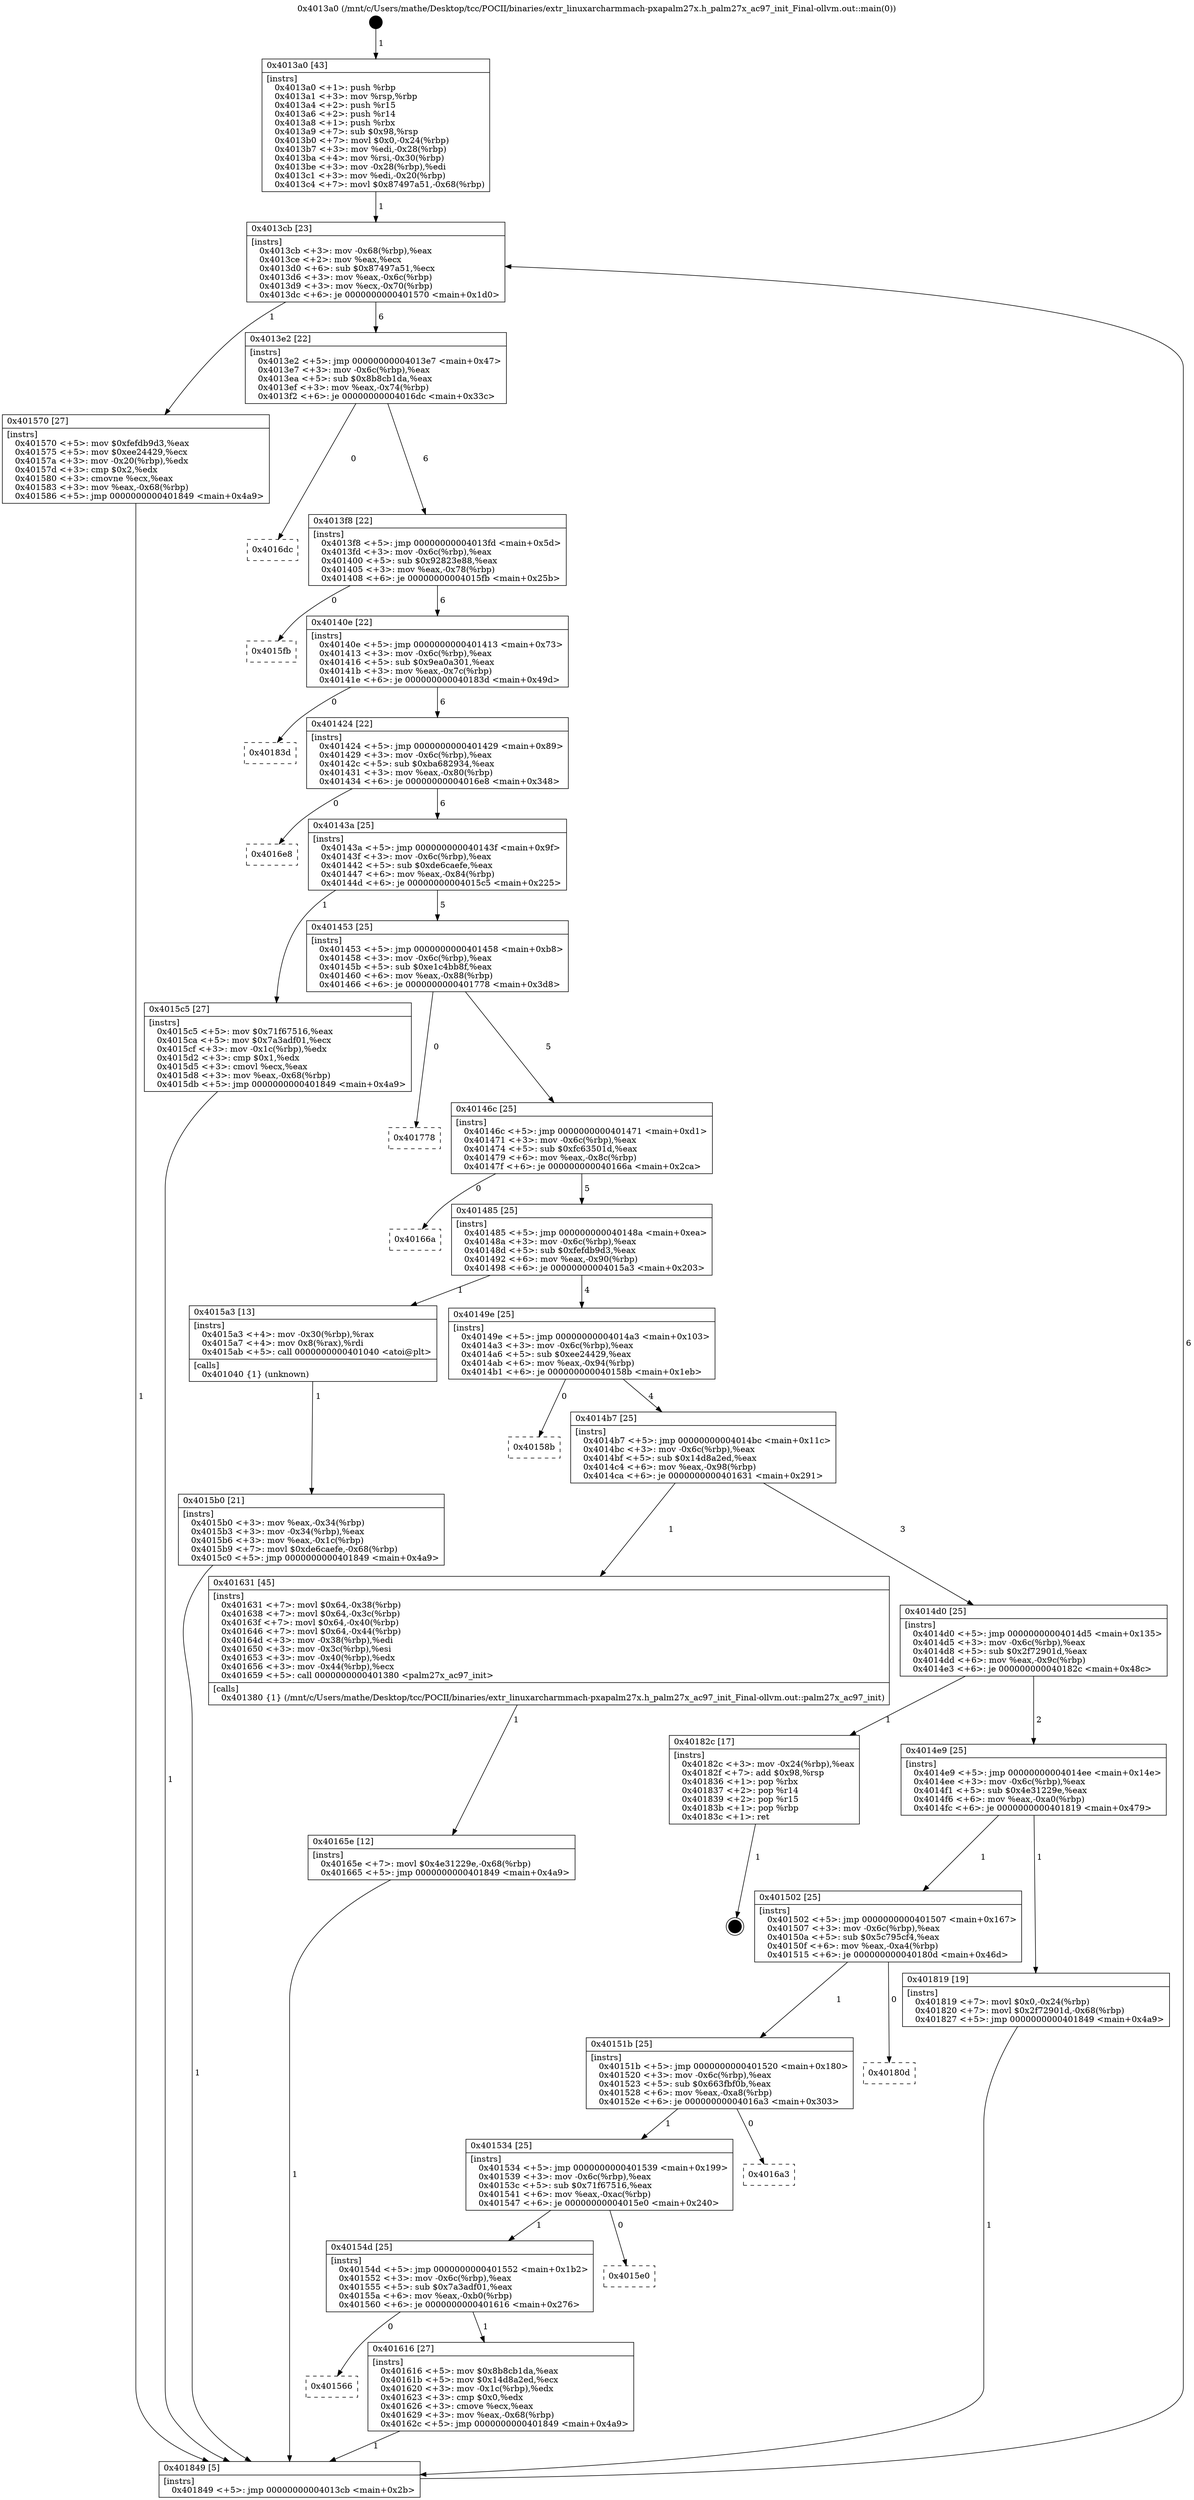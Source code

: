 digraph "0x4013a0" {
  label = "0x4013a0 (/mnt/c/Users/mathe/Desktop/tcc/POCII/binaries/extr_linuxarcharmmach-pxapalm27x.h_palm27x_ac97_init_Final-ollvm.out::main(0))"
  labelloc = "t"
  node[shape=record]

  Entry [label="",width=0.3,height=0.3,shape=circle,fillcolor=black,style=filled]
  "0x4013cb" [label="{
     0x4013cb [23]\l
     | [instrs]\l
     &nbsp;&nbsp;0x4013cb \<+3\>: mov -0x68(%rbp),%eax\l
     &nbsp;&nbsp;0x4013ce \<+2\>: mov %eax,%ecx\l
     &nbsp;&nbsp;0x4013d0 \<+6\>: sub $0x87497a51,%ecx\l
     &nbsp;&nbsp;0x4013d6 \<+3\>: mov %eax,-0x6c(%rbp)\l
     &nbsp;&nbsp;0x4013d9 \<+3\>: mov %ecx,-0x70(%rbp)\l
     &nbsp;&nbsp;0x4013dc \<+6\>: je 0000000000401570 \<main+0x1d0\>\l
  }"]
  "0x401570" [label="{
     0x401570 [27]\l
     | [instrs]\l
     &nbsp;&nbsp;0x401570 \<+5\>: mov $0xfefdb9d3,%eax\l
     &nbsp;&nbsp;0x401575 \<+5\>: mov $0xee24429,%ecx\l
     &nbsp;&nbsp;0x40157a \<+3\>: mov -0x20(%rbp),%edx\l
     &nbsp;&nbsp;0x40157d \<+3\>: cmp $0x2,%edx\l
     &nbsp;&nbsp;0x401580 \<+3\>: cmovne %ecx,%eax\l
     &nbsp;&nbsp;0x401583 \<+3\>: mov %eax,-0x68(%rbp)\l
     &nbsp;&nbsp;0x401586 \<+5\>: jmp 0000000000401849 \<main+0x4a9\>\l
  }"]
  "0x4013e2" [label="{
     0x4013e2 [22]\l
     | [instrs]\l
     &nbsp;&nbsp;0x4013e2 \<+5\>: jmp 00000000004013e7 \<main+0x47\>\l
     &nbsp;&nbsp;0x4013e7 \<+3\>: mov -0x6c(%rbp),%eax\l
     &nbsp;&nbsp;0x4013ea \<+5\>: sub $0x8b8cb1da,%eax\l
     &nbsp;&nbsp;0x4013ef \<+3\>: mov %eax,-0x74(%rbp)\l
     &nbsp;&nbsp;0x4013f2 \<+6\>: je 00000000004016dc \<main+0x33c\>\l
  }"]
  "0x401849" [label="{
     0x401849 [5]\l
     | [instrs]\l
     &nbsp;&nbsp;0x401849 \<+5\>: jmp 00000000004013cb \<main+0x2b\>\l
  }"]
  "0x4013a0" [label="{
     0x4013a0 [43]\l
     | [instrs]\l
     &nbsp;&nbsp;0x4013a0 \<+1\>: push %rbp\l
     &nbsp;&nbsp;0x4013a1 \<+3\>: mov %rsp,%rbp\l
     &nbsp;&nbsp;0x4013a4 \<+2\>: push %r15\l
     &nbsp;&nbsp;0x4013a6 \<+2\>: push %r14\l
     &nbsp;&nbsp;0x4013a8 \<+1\>: push %rbx\l
     &nbsp;&nbsp;0x4013a9 \<+7\>: sub $0x98,%rsp\l
     &nbsp;&nbsp;0x4013b0 \<+7\>: movl $0x0,-0x24(%rbp)\l
     &nbsp;&nbsp;0x4013b7 \<+3\>: mov %edi,-0x28(%rbp)\l
     &nbsp;&nbsp;0x4013ba \<+4\>: mov %rsi,-0x30(%rbp)\l
     &nbsp;&nbsp;0x4013be \<+3\>: mov -0x28(%rbp),%edi\l
     &nbsp;&nbsp;0x4013c1 \<+3\>: mov %edi,-0x20(%rbp)\l
     &nbsp;&nbsp;0x4013c4 \<+7\>: movl $0x87497a51,-0x68(%rbp)\l
  }"]
  Exit [label="",width=0.3,height=0.3,shape=circle,fillcolor=black,style=filled,peripheries=2]
  "0x4016dc" [label="{
     0x4016dc\l
  }", style=dashed]
  "0x4013f8" [label="{
     0x4013f8 [22]\l
     | [instrs]\l
     &nbsp;&nbsp;0x4013f8 \<+5\>: jmp 00000000004013fd \<main+0x5d\>\l
     &nbsp;&nbsp;0x4013fd \<+3\>: mov -0x6c(%rbp),%eax\l
     &nbsp;&nbsp;0x401400 \<+5\>: sub $0x92823e88,%eax\l
     &nbsp;&nbsp;0x401405 \<+3\>: mov %eax,-0x78(%rbp)\l
     &nbsp;&nbsp;0x401408 \<+6\>: je 00000000004015fb \<main+0x25b\>\l
  }"]
  "0x40165e" [label="{
     0x40165e [12]\l
     | [instrs]\l
     &nbsp;&nbsp;0x40165e \<+7\>: movl $0x4e31229e,-0x68(%rbp)\l
     &nbsp;&nbsp;0x401665 \<+5\>: jmp 0000000000401849 \<main+0x4a9\>\l
  }"]
  "0x4015fb" [label="{
     0x4015fb\l
  }", style=dashed]
  "0x40140e" [label="{
     0x40140e [22]\l
     | [instrs]\l
     &nbsp;&nbsp;0x40140e \<+5\>: jmp 0000000000401413 \<main+0x73\>\l
     &nbsp;&nbsp;0x401413 \<+3\>: mov -0x6c(%rbp),%eax\l
     &nbsp;&nbsp;0x401416 \<+5\>: sub $0x9ea0a301,%eax\l
     &nbsp;&nbsp;0x40141b \<+3\>: mov %eax,-0x7c(%rbp)\l
     &nbsp;&nbsp;0x40141e \<+6\>: je 000000000040183d \<main+0x49d\>\l
  }"]
  "0x401566" [label="{
     0x401566\l
  }", style=dashed]
  "0x40183d" [label="{
     0x40183d\l
  }", style=dashed]
  "0x401424" [label="{
     0x401424 [22]\l
     | [instrs]\l
     &nbsp;&nbsp;0x401424 \<+5\>: jmp 0000000000401429 \<main+0x89\>\l
     &nbsp;&nbsp;0x401429 \<+3\>: mov -0x6c(%rbp),%eax\l
     &nbsp;&nbsp;0x40142c \<+5\>: sub $0xba682934,%eax\l
     &nbsp;&nbsp;0x401431 \<+3\>: mov %eax,-0x80(%rbp)\l
     &nbsp;&nbsp;0x401434 \<+6\>: je 00000000004016e8 \<main+0x348\>\l
  }"]
  "0x401616" [label="{
     0x401616 [27]\l
     | [instrs]\l
     &nbsp;&nbsp;0x401616 \<+5\>: mov $0x8b8cb1da,%eax\l
     &nbsp;&nbsp;0x40161b \<+5\>: mov $0x14d8a2ed,%ecx\l
     &nbsp;&nbsp;0x401620 \<+3\>: mov -0x1c(%rbp),%edx\l
     &nbsp;&nbsp;0x401623 \<+3\>: cmp $0x0,%edx\l
     &nbsp;&nbsp;0x401626 \<+3\>: cmove %ecx,%eax\l
     &nbsp;&nbsp;0x401629 \<+3\>: mov %eax,-0x68(%rbp)\l
     &nbsp;&nbsp;0x40162c \<+5\>: jmp 0000000000401849 \<main+0x4a9\>\l
  }"]
  "0x4016e8" [label="{
     0x4016e8\l
  }", style=dashed]
  "0x40143a" [label="{
     0x40143a [25]\l
     | [instrs]\l
     &nbsp;&nbsp;0x40143a \<+5\>: jmp 000000000040143f \<main+0x9f\>\l
     &nbsp;&nbsp;0x40143f \<+3\>: mov -0x6c(%rbp),%eax\l
     &nbsp;&nbsp;0x401442 \<+5\>: sub $0xde6caefe,%eax\l
     &nbsp;&nbsp;0x401447 \<+6\>: mov %eax,-0x84(%rbp)\l
     &nbsp;&nbsp;0x40144d \<+6\>: je 00000000004015c5 \<main+0x225\>\l
  }"]
  "0x40154d" [label="{
     0x40154d [25]\l
     | [instrs]\l
     &nbsp;&nbsp;0x40154d \<+5\>: jmp 0000000000401552 \<main+0x1b2\>\l
     &nbsp;&nbsp;0x401552 \<+3\>: mov -0x6c(%rbp),%eax\l
     &nbsp;&nbsp;0x401555 \<+5\>: sub $0x7a3adf01,%eax\l
     &nbsp;&nbsp;0x40155a \<+6\>: mov %eax,-0xb0(%rbp)\l
     &nbsp;&nbsp;0x401560 \<+6\>: je 0000000000401616 \<main+0x276\>\l
  }"]
  "0x4015c5" [label="{
     0x4015c5 [27]\l
     | [instrs]\l
     &nbsp;&nbsp;0x4015c5 \<+5\>: mov $0x71f67516,%eax\l
     &nbsp;&nbsp;0x4015ca \<+5\>: mov $0x7a3adf01,%ecx\l
     &nbsp;&nbsp;0x4015cf \<+3\>: mov -0x1c(%rbp),%edx\l
     &nbsp;&nbsp;0x4015d2 \<+3\>: cmp $0x1,%edx\l
     &nbsp;&nbsp;0x4015d5 \<+3\>: cmovl %ecx,%eax\l
     &nbsp;&nbsp;0x4015d8 \<+3\>: mov %eax,-0x68(%rbp)\l
     &nbsp;&nbsp;0x4015db \<+5\>: jmp 0000000000401849 \<main+0x4a9\>\l
  }"]
  "0x401453" [label="{
     0x401453 [25]\l
     | [instrs]\l
     &nbsp;&nbsp;0x401453 \<+5\>: jmp 0000000000401458 \<main+0xb8\>\l
     &nbsp;&nbsp;0x401458 \<+3\>: mov -0x6c(%rbp),%eax\l
     &nbsp;&nbsp;0x40145b \<+5\>: sub $0xe1c4bb8f,%eax\l
     &nbsp;&nbsp;0x401460 \<+6\>: mov %eax,-0x88(%rbp)\l
     &nbsp;&nbsp;0x401466 \<+6\>: je 0000000000401778 \<main+0x3d8\>\l
  }"]
  "0x4015e0" [label="{
     0x4015e0\l
  }", style=dashed]
  "0x401778" [label="{
     0x401778\l
  }", style=dashed]
  "0x40146c" [label="{
     0x40146c [25]\l
     | [instrs]\l
     &nbsp;&nbsp;0x40146c \<+5\>: jmp 0000000000401471 \<main+0xd1\>\l
     &nbsp;&nbsp;0x401471 \<+3\>: mov -0x6c(%rbp),%eax\l
     &nbsp;&nbsp;0x401474 \<+5\>: sub $0xfc63501d,%eax\l
     &nbsp;&nbsp;0x401479 \<+6\>: mov %eax,-0x8c(%rbp)\l
     &nbsp;&nbsp;0x40147f \<+6\>: je 000000000040166a \<main+0x2ca\>\l
  }"]
  "0x401534" [label="{
     0x401534 [25]\l
     | [instrs]\l
     &nbsp;&nbsp;0x401534 \<+5\>: jmp 0000000000401539 \<main+0x199\>\l
     &nbsp;&nbsp;0x401539 \<+3\>: mov -0x6c(%rbp),%eax\l
     &nbsp;&nbsp;0x40153c \<+5\>: sub $0x71f67516,%eax\l
     &nbsp;&nbsp;0x401541 \<+6\>: mov %eax,-0xac(%rbp)\l
     &nbsp;&nbsp;0x401547 \<+6\>: je 00000000004015e0 \<main+0x240\>\l
  }"]
  "0x40166a" [label="{
     0x40166a\l
  }", style=dashed]
  "0x401485" [label="{
     0x401485 [25]\l
     | [instrs]\l
     &nbsp;&nbsp;0x401485 \<+5\>: jmp 000000000040148a \<main+0xea\>\l
     &nbsp;&nbsp;0x40148a \<+3\>: mov -0x6c(%rbp),%eax\l
     &nbsp;&nbsp;0x40148d \<+5\>: sub $0xfefdb9d3,%eax\l
     &nbsp;&nbsp;0x401492 \<+6\>: mov %eax,-0x90(%rbp)\l
     &nbsp;&nbsp;0x401498 \<+6\>: je 00000000004015a3 \<main+0x203\>\l
  }"]
  "0x4016a3" [label="{
     0x4016a3\l
  }", style=dashed]
  "0x4015a3" [label="{
     0x4015a3 [13]\l
     | [instrs]\l
     &nbsp;&nbsp;0x4015a3 \<+4\>: mov -0x30(%rbp),%rax\l
     &nbsp;&nbsp;0x4015a7 \<+4\>: mov 0x8(%rax),%rdi\l
     &nbsp;&nbsp;0x4015ab \<+5\>: call 0000000000401040 \<atoi@plt\>\l
     | [calls]\l
     &nbsp;&nbsp;0x401040 \{1\} (unknown)\l
  }"]
  "0x40149e" [label="{
     0x40149e [25]\l
     | [instrs]\l
     &nbsp;&nbsp;0x40149e \<+5\>: jmp 00000000004014a3 \<main+0x103\>\l
     &nbsp;&nbsp;0x4014a3 \<+3\>: mov -0x6c(%rbp),%eax\l
     &nbsp;&nbsp;0x4014a6 \<+5\>: sub $0xee24429,%eax\l
     &nbsp;&nbsp;0x4014ab \<+6\>: mov %eax,-0x94(%rbp)\l
     &nbsp;&nbsp;0x4014b1 \<+6\>: je 000000000040158b \<main+0x1eb\>\l
  }"]
  "0x4015b0" [label="{
     0x4015b0 [21]\l
     | [instrs]\l
     &nbsp;&nbsp;0x4015b0 \<+3\>: mov %eax,-0x34(%rbp)\l
     &nbsp;&nbsp;0x4015b3 \<+3\>: mov -0x34(%rbp),%eax\l
     &nbsp;&nbsp;0x4015b6 \<+3\>: mov %eax,-0x1c(%rbp)\l
     &nbsp;&nbsp;0x4015b9 \<+7\>: movl $0xde6caefe,-0x68(%rbp)\l
     &nbsp;&nbsp;0x4015c0 \<+5\>: jmp 0000000000401849 \<main+0x4a9\>\l
  }"]
  "0x40151b" [label="{
     0x40151b [25]\l
     | [instrs]\l
     &nbsp;&nbsp;0x40151b \<+5\>: jmp 0000000000401520 \<main+0x180\>\l
     &nbsp;&nbsp;0x401520 \<+3\>: mov -0x6c(%rbp),%eax\l
     &nbsp;&nbsp;0x401523 \<+5\>: sub $0x663fbf0b,%eax\l
     &nbsp;&nbsp;0x401528 \<+6\>: mov %eax,-0xa8(%rbp)\l
     &nbsp;&nbsp;0x40152e \<+6\>: je 00000000004016a3 \<main+0x303\>\l
  }"]
  "0x40158b" [label="{
     0x40158b\l
  }", style=dashed]
  "0x4014b7" [label="{
     0x4014b7 [25]\l
     | [instrs]\l
     &nbsp;&nbsp;0x4014b7 \<+5\>: jmp 00000000004014bc \<main+0x11c\>\l
     &nbsp;&nbsp;0x4014bc \<+3\>: mov -0x6c(%rbp),%eax\l
     &nbsp;&nbsp;0x4014bf \<+5\>: sub $0x14d8a2ed,%eax\l
     &nbsp;&nbsp;0x4014c4 \<+6\>: mov %eax,-0x98(%rbp)\l
     &nbsp;&nbsp;0x4014ca \<+6\>: je 0000000000401631 \<main+0x291\>\l
  }"]
  "0x40180d" [label="{
     0x40180d\l
  }", style=dashed]
  "0x401631" [label="{
     0x401631 [45]\l
     | [instrs]\l
     &nbsp;&nbsp;0x401631 \<+7\>: movl $0x64,-0x38(%rbp)\l
     &nbsp;&nbsp;0x401638 \<+7\>: movl $0x64,-0x3c(%rbp)\l
     &nbsp;&nbsp;0x40163f \<+7\>: movl $0x64,-0x40(%rbp)\l
     &nbsp;&nbsp;0x401646 \<+7\>: movl $0x64,-0x44(%rbp)\l
     &nbsp;&nbsp;0x40164d \<+3\>: mov -0x38(%rbp),%edi\l
     &nbsp;&nbsp;0x401650 \<+3\>: mov -0x3c(%rbp),%esi\l
     &nbsp;&nbsp;0x401653 \<+3\>: mov -0x40(%rbp),%edx\l
     &nbsp;&nbsp;0x401656 \<+3\>: mov -0x44(%rbp),%ecx\l
     &nbsp;&nbsp;0x401659 \<+5\>: call 0000000000401380 \<palm27x_ac97_init\>\l
     | [calls]\l
     &nbsp;&nbsp;0x401380 \{1\} (/mnt/c/Users/mathe/Desktop/tcc/POCII/binaries/extr_linuxarcharmmach-pxapalm27x.h_palm27x_ac97_init_Final-ollvm.out::palm27x_ac97_init)\l
  }"]
  "0x4014d0" [label="{
     0x4014d0 [25]\l
     | [instrs]\l
     &nbsp;&nbsp;0x4014d0 \<+5\>: jmp 00000000004014d5 \<main+0x135\>\l
     &nbsp;&nbsp;0x4014d5 \<+3\>: mov -0x6c(%rbp),%eax\l
     &nbsp;&nbsp;0x4014d8 \<+5\>: sub $0x2f72901d,%eax\l
     &nbsp;&nbsp;0x4014dd \<+6\>: mov %eax,-0x9c(%rbp)\l
     &nbsp;&nbsp;0x4014e3 \<+6\>: je 000000000040182c \<main+0x48c\>\l
  }"]
  "0x401502" [label="{
     0x401502 [25]\l
     | [instrs]\l
     &nbsp;&nbsp;0x401502 \<+5\>: jmp 0000000000401507 \<main+0x167\>\l
     &nbsp;&nbsp;0x401507 \<+3\>: mov -0x6c(%rbp),%eax\l
     &nbsp;&nbsp;0x40150a \<+5\>: sub $0x5c795cf4,%eax\l
     &nbsp;&nbsp;0x40150f \<+6\>: mov %eax,-0xa4(%rbp)\l
     &nbsp;&nbsp;0x401515 \<+6\>: je 000000000040180d \<main+0x46d\>\l
  }"]
  "0x40182c" [label="{
     0x40182c [17]\l
     | [instrs]\l
     &nbsp;&nbsp;0x40182c \<+3\>: mov -0x24(%rbp),%eax\l
     &nbsp;&nbsp;0x40182f \<+7\>: add $0x98,%rsp\l
     &nbsp;&nbsp;0x401836 \<+1\>: pop %rbx\l
     &nbsp;&nbsp;0x401837 \<+2\>: pop %r14\l
     &nbsp;&nbsp;0x401839 \<+2\>: pop %r15\l
     &nbsp;&nbsp;0x40183b \<+1\>: pop %rbp\l
     &nbsp;&nbsp;0x40183c \<+1\>: ret\l
  }"]
  "0x4014e9" [label="{
     0x4014e9 [25]\l
     | [instrs]\l
     &nbsp;&nbsp;0x4014e9 \<+5\>: jmp 00000000004014ee \<main+0x14e\>\l
     &nbsp;&nbsp;0x4014ee \<+3\>: mov -0x6c(%rbp),%eax\l
     &nbsp;&nbsp;0x4014f1 \<+5\>: sub $0x4e31229e,%eax\l
     &nbsp;&nbsp;0x4014f6 \<+6\>: mov %eax,-0xa0(%rbp)\l
     &nbsp;&nbsp;0x4014fc \<+6\>: je 0000000000401819 \<main+0x479\>\l
  }"]
  "0x401819" [label="{
     0x401819 [19]\l
     | [instrs]\l
     &nbsp;&nbsp;0x401819 \<+7\>: movl $0x0,-0x24(%rbp)\l
     &nbsp;&nbsp;0x401820 \<+7\>: movl $0x2f72901d,-0x68(%rbp)\l
     &nbsp;&nbsp;0x401827 \<+5\>: jmp 0000000000401849 \<main+0x4a9\>\l
  }"]
  Entry -> "0x4013a0" [label=" 1"]
  "0x4013cb" -> "0x401570" [label=" 1"]
  "0x4013cb" -> "0x4013e2" [label=" 6"]
  "0x401570" -> "0x401849" [label=" 1"]
  "0x4013a0" -> "0x4013cb" [label=" 1"]
  "0x401849" -> "0x4013cb" [label=" 6"]
  "0x40182c" -> Exit [label=" 1"]
  "0x4013e2" -> "0x4016dc" [label=" 0"]
  "0x4013e2" -> "0x4013f8" [label=" 6"]
  "0x401819" -> "0x401849" [label=" 1"]
  "0x4013f8" -> "0x4015fb" [label=" 0"]
  "0x4013f8" -> "0x40140e" [label=" 6"]
  "0x40165e" -> "0x401849" [label=" 1"]
  "0x40140e" -> "0x40183d" [label=" 0"]
  "0x40140e" -> "0x401424" [label=" 6"]
  "0x401631" -> "0x40165e" [label=" 1"]
  "0x401424" -> "0x4016e8" [label=" 0"]
  "0x401424" -> "0x40143a" [label=" 6"]
  "0x401616" -> "0x401849" [label=" 1"]
  "0x40143a" -> "0x4015c5" [label=" 1"]
  "0x40143a" -> "0x401453" [label=" 5"]
  "0x40154d" -> "0x401616" [label=" 1"]
  "0x401453" -> "0x401778" [label=" 0"]
  "0x401453" -> "0x40146c" [label=" 5"]
  "0x40154d" -> "0x401566" [label=" 0"]
  "0x40146c" -> "0x40166a" [label=" 0"]
  "0x40146c" -> "0x401485" [label=" 5"]
  "0x401534" -> "0x4015e0" [label=" 0"]
  "0x401485" -> "0x4015a3" [label=" 1"]
  "0x401485" -> "0x40149e" [label=" 4"]
  "0x4015a3" -> "0x4015b0" [label=" 1"]
  "0x4015b0" -> "0x401849" [label=" 1"]
  "0x4015c5" -> "0x401849" [label=" 1"]
  "0x401534" -> "0x40154d" [label=" 1"]
  "0x40149e" -> "0x40158b" [label=" 0"]
  "0x40149e" -> "0x4014b7" [label=" 4"]
  "0x40151b" -> "0x4016a3" [label=" 0"]
  "0x4014b7" -> "0x401631" [label=" 1"]
  "0x4014b7" -> "0x4014d0" [label=" 3"]
  "0x40151b" -> "0x401534" [label=" 1"]
  "0x4014d0" -> "0x40182c" [label=" 1"]
  "0x4014d0" -> "0x4014e9" [label=" 2"]
  "0x401502" -> "0x40180d" [label=" 0"]
  "0x4014e9" -> "0x401819" [label=" 1"]
  "0x4014e9" -> "0x401502" [label=" 1"]
  "0x401502" -> "0x40151b" [label=" 1"]
}
